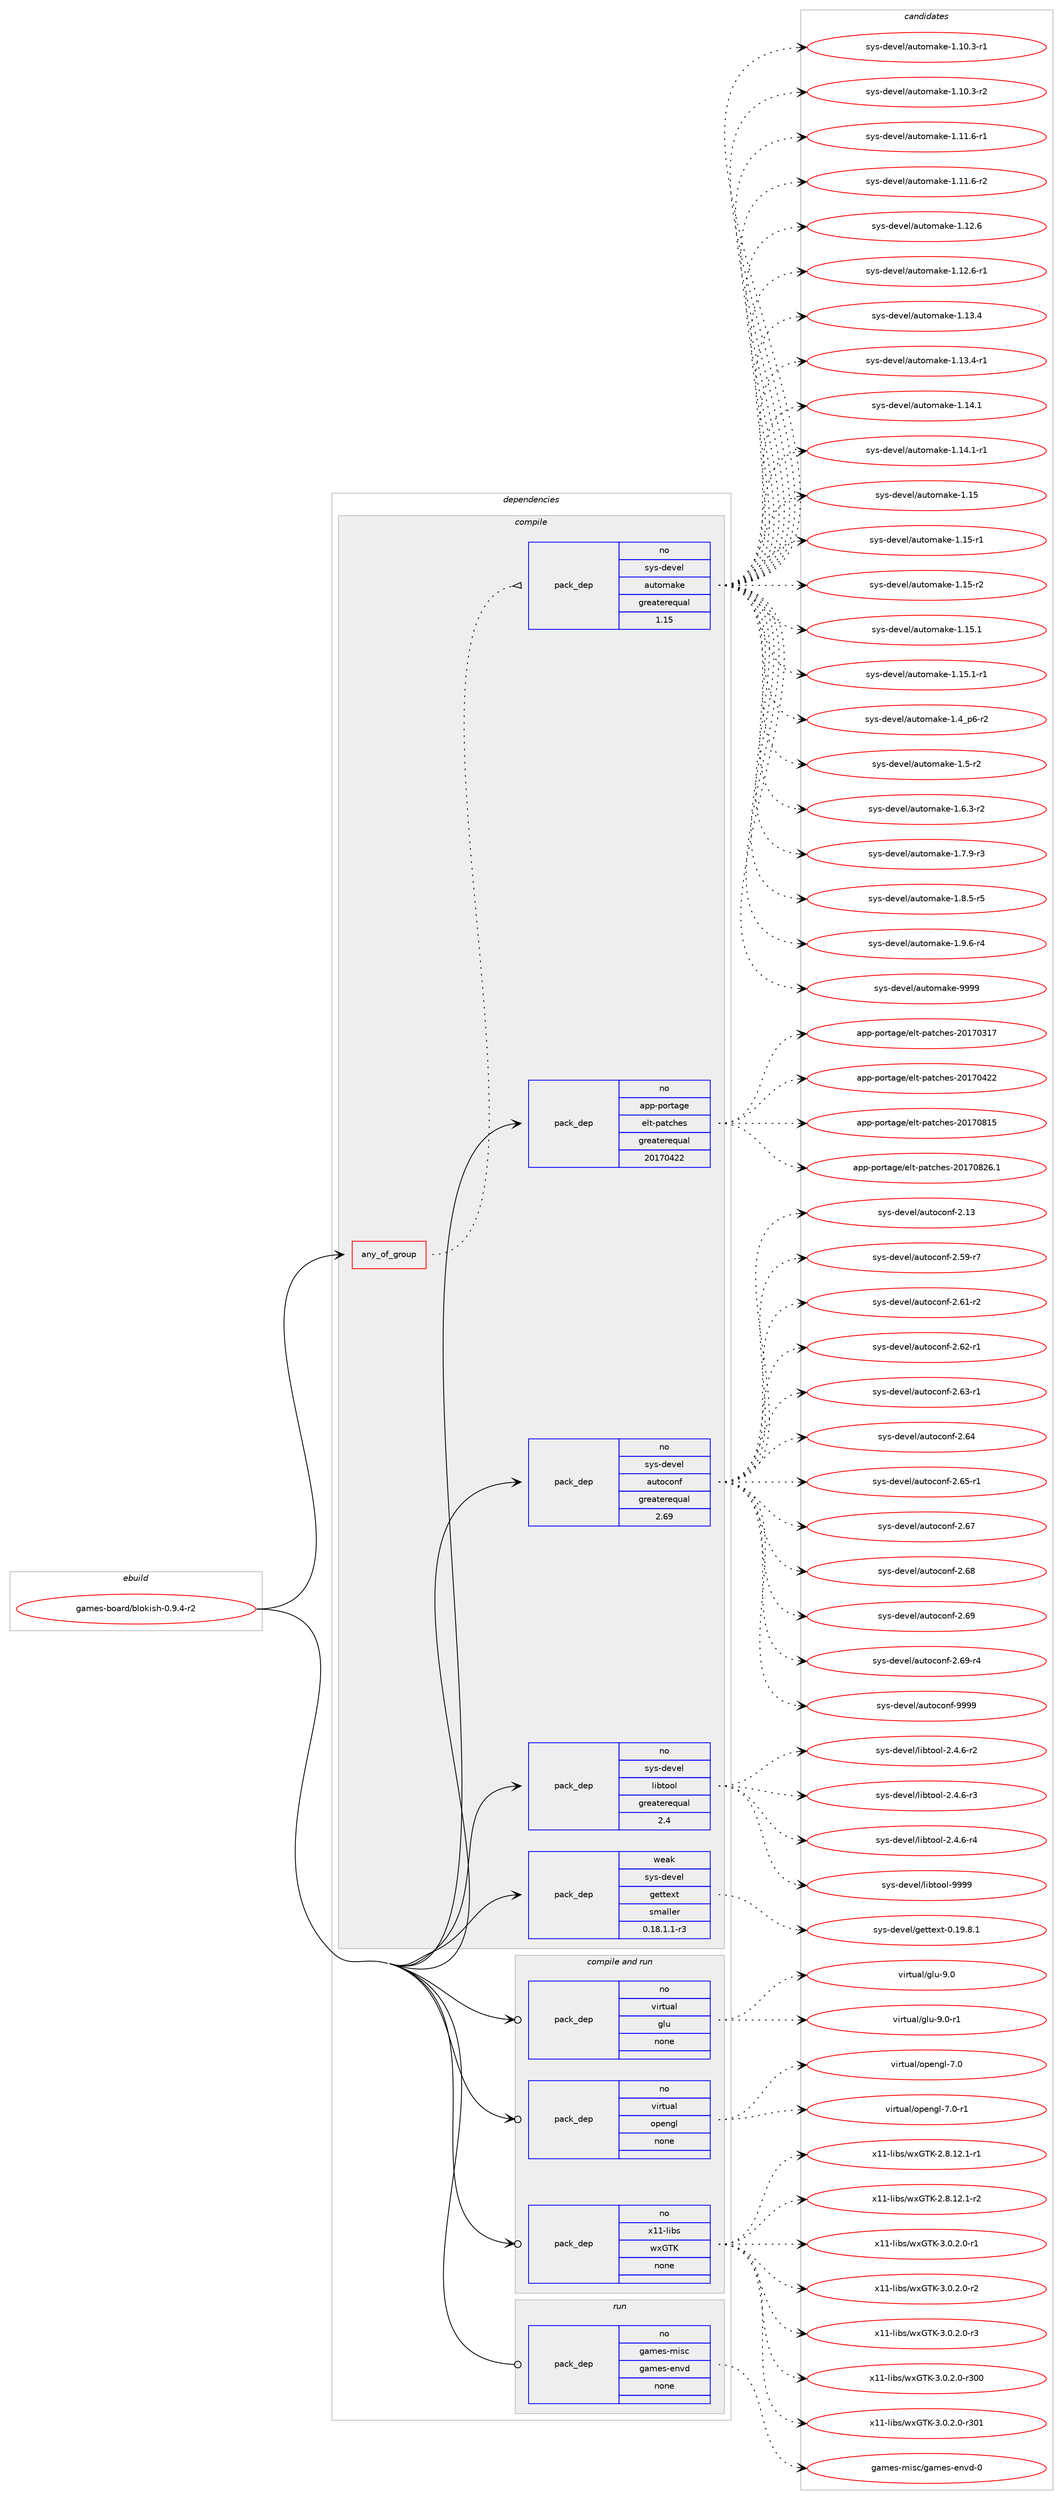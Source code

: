 digraph prolog {

# *************
# Graph options
# *************

newrank=true;
concentrate=true;
compound=true;
graph [rankdir=LR,fontname=Helvetica,fontsize=10,ranksep=1.5];#, ranksep=2.5, nodesep=0.2];
edge  [arrowhead=vee];
node  [fontname=Helvetica,fontsize=10];

# **********
# The ebuild
# **********

subgraph cluster_leftcol {
color=gray;
rank=same;
label=<<i>ebuild</i>>;
id [label="games-board/blokish-0.9.4-r2", color=red, width=4, href="../games-board/blokish-0.9.4-r2.svg"];
}

# ****************
# The dependencies
# ****************

subgraph cluster_midcol {
color=gray;
label=<<i>dependencies</i>>;
subgraph cluster_compile {
fillcolor="#eeeeee";
style=filled;
label=<<i>compile</i>>;
subgraph any4372 {
dependency294851 [label=<<TABLE BORDER="0" CELLBORDER="1" CELLSPACING="0" CELLPADDING="4"><TR><TD CELLPADDING="10">any_of_group</TD></TR></TABLE>>, shape=none, color=red];subgraph pack210682 {
dependency294852 [label=<<TABLE BORDER="0" CELLBORDER="1" CELLSPACING="0" CELLPADDING="4" WIDTH="220"><TR><TD ROWSPAN="6" CELLPADDING="30">pack_dep</TD></TR><TR><TD WIDTH="110">no</TD></TR><TR><TD>sys-devel</TD></TR><TR><TD>automake</TD></TR><TR><TD>greaterequal</TD></TR><TR><TD>1.15</TD></TR></TABLE>>, shape=none, color=blue];
}
dependency294851:e -> dependency294852:w [weight=20,style="dotted",arrowhead="oinv"];
}
id:e -> dependency294851:w [weight=20,style="solid",arrowhead="vee"];
subgraph pack210683 {
dependency294853 [label=<<TABLE BORDER="0" CELLBORDER="1" CELLSPACING="0" CELLPADDING="4" WIDTH="220"><TR><TD ROWSPAN="6" CELLPADDING="30">pack_dep</TD></TR><TR><TD WIDTH="110">no</TD></TR><TR><TD>app-portage</TD></TR><TR><TD>elt-patches</TD></TR><TR><TD>greaterequal</TD></TR><TR><TD>20170422</TD></TR></TABLE>>, shape=none, color=blue];
}
id:e -> dependency294853:w [weight=20,style="solid",arrowhead="vee"];
subgraph pack210684 {
dependency294854 [label=<<TABLE BORDER="0" CELLBORDER="1" CELLSPACING="0" CELLPADDING="4" WIDTH="220"><TR><TD ROWSPAN="6" CELLPADDING="30">pack_dep</TD></TR><TR><TD WIDTH="110">no</TD></TR><TR><TD>sys-devel</TD></TR><TR><TD>autoconf</TD></TR><TR><TD>greaterequal</TD></TR><TR><TD>2.69</TD></TR></TABLE>>, shape=none, color=blue];
}
id:e -> dependency294854:w [weight=20,style="solid",arrowhead="vee"];
subgraph pack210685 {
dependency294855 [label=<<TABLE BORDER="0" CELLBORDER="1" CELLSPACING="0" CELLPADDING="4" WIDTH="220"><TR><TD ROWSPAN="6" CELLPADDING="30">pack_dep</TD></TR><TR><TD WIDTH="110">no</TD></TR><TR><TD>sys-devel</TD></TR><TR><TD>libtool</TD></TR><TR><TD>greaterequal</TD></TR><TR><TD>2.4</TD></TR></TABLE>>, shape=none, color=blue];
}
id:e -> dependency294855:w [weight=20,style="solid",arrowhead="vee"];
subgraph pack210686 {
dependency294856 [label=<<TABLE BORDER="0" CELLBORDER="1" CELLSPACING="0" CELLPADDING="4" WIDTH="220"><TR><TD ROWSPAN="6" CELLPADDING="30">pack_dep</TD></TR><TR><TD WIDTH="110">weak</TD></TR><TR><TD>sys-devel</TD></TR><TR><TD>gettext</TD></TR><TR><TD>smaller</TD></TR><TR><TD>0.18.1.1-r3</TD></TR></TABLE>>, shape=none, color=blue];
}
id:e -> dependency294856:w [weight=20,style="solid",arrowhead="vee"];
}
subgraph cluster_compileandrun {
fillcolor="#eeeeee";
style=filled;
label=<<i>compile and run</i>>;
subgraph pack210687 {
dependency294857 [label=<<TABLE BORDER="0" CELLBORDER="1" CELLSPACING="0" CELLPADDING="4" WIDTH="220"><TR><TD ROWSPAN="6" CELLPADDING="30">pack_dep</TD></TR><TR><TD WIDTH="110">no</TD></TR><TR><TD>virtual</TD></TR><TR><TD>glu</TD></TR><TR><TD>none</TD></TR><TR><TD></TD></TR></TABLE>>, shape=none, color=blue];
}
id:e -> dependency294857:w [weight=20,style="solid",arrowhead="odotvee"];
subgraph pack210688 {
dependency294858 [label=<<TABLE BORDER="0" CELLBORDER="1" CELLSPACING="0" CELLPADDING="4" WIDTH="220"><TR><TD ROWSPAN="6" CELLPADDING="30">pack_dep</TD></TR><TR><TD WIDTH="110">no</TD></TR><TR><TD>virtual</TD></TR><TR><TD>opengl</TD></TR><TR><TD>none</TD></TR><TR><TD></TD></TR></TABLE>>, shape=none, color=blue];
}
id:e -> dependency294858:w [weight=20,style="solid",arrowhead="odotvee"];
subgraph pack210689 {
dependency294859 [label=<<TABLE BORDER="0" CELLBORDER="1" CELLSPACING="0" CELLPADDING="4" WIDTH="220"><TR><TD ROWSPAN="6" CELLPADDING="30">pack_dep</TD></TR><TR><TD WIDTH="110">no</TD></TR><TR><TD>x11-libs</TD></TR><TR><TD>wxGTK</TD></TR><TR><TD>none</TD></TR><TR><TD></TD></TR></TABLE>>, shape=none, color=blue];
}
id:e -> dependency294859:w [weight=20,style="solid",arrowhead="odotvee"];
}
subgraph cluster_run {
fillcolor="#eeeeee";
style=filled;
label=<<i>run</i>>;
subgraph pack210690 {
dependency294860 [label=<<TABLE BORDER="0" CELLBORDER="1" CELLSPACING="0" CELLPADDING="4" WIDTH="220"><TR><TD ROWSPAN="6" CELLPADDING="30">pack_dep</TD></TR><TR><TD WIDTH="110">no</TD></TR><TR><TD>games-misc</TD></TR><TR><TD>games-envd</TD></TR><TR><TD>none</TD></TR><TR><TD></TD></TR></TABLE>>, shape=none, color=blue];
}
id:e -> dependency294860:w [weight=20,style="solid",arrowhead="odot"];
}
}

# **************
# The candidates
# **************

subgraph cluster_choices {
rank=same;
color=gray;
label=<<i>candidates</i>>;

subgraph choice210682 {
color=black;
nodesep=1;
choice11512111545100101118101108479711711611110997107101454946494846514511449 [label="sys-devel/automake-1.10.3-r1", color=red, width=4,href="../sys-devel/automake-1.10.3-r1.svg"];
choice11512111545100101118101108479711711611110997107101454946494846514511450 [label="sys-devel/automake-1.10.3-r2", color=red, width=4,href="../sys-devel/automake-1.10.3-r2.svg"];
choice11512111545100101118101108479711711611110997107101454946494946544511449 [label="sys-devel/automake-1.11.6-r1", color=red, width=4,href="../sys-devel/automake-1.11.6-r1.svg"];
choice11512111545100101118101108479711711611110997107101454946494946544511450 [label="sys-devel/automake-1.11.6-r2", color=red, width=4,href="../sys-devel/automake-1.11.6-r2.svg"];
choice1151211154510010111810110847971171161111099710710145494649504654 [label="sys-devel/automake-1.12.6", color=red, width=4,href="../sys-devel/automake-1.12.6.svg"];
choice11512111545100101118101108479711711611110997107101454946495046544511449 [label="sys-devel/automake-1.12.6-r1", color=red, width=4,href="../sys-devel/automake-1.12.6-r1.svg"];
choice1151211154510010111810110847971171161111099710710145494649514652 [label="sys-devel/automake-1.13.4", color=red, width=4,href="../sys-devel/automake-1.13.4.svg"];
choice11512111545100101118101108479711711611110997107101454946495146524511449 [label="sys-devel/automake-1.13.4-r1", color=red, width=4,href="../sys-devel/automake-1.13.4-r1.svg"];
choice1151211154510010111810110847971171161111099710710145494649524649 [label="sys-devel/automake-1.14.1", color=red, width=4,href="../sys-devel/automake-1.14.1.svg"];
choice11512111545100101118101108479711711611110997107101454946495246494511449 [label="sys-devel/automake-1.14.1-r1", color=red, width=4,href="../sys-devel/automake-1.14.1-r1.svg"];
choice115121115451001011181011084797117116111109971071014549464953 [label="sys-devel/automake-1.15", color=red, width=4,href="../sys-devel/automake-1.15.svg"];
choice1151211154510010111810110847971171161111099710710145494649534511449 [label="sys-devel/automake-1.15-r1", color=red, width=4,href="../sys-devel/automake-1.15-r1.svg"];
choice1151211154510010111810110847971171161111099710710145494649534511450 [label="sys-devel/automake-1.15-r2", color=red, width=4,href="../sys-devel/automake-1.15-r2.svg"];
choice1151211154510010111810110847971171161111099710710145494649534649 [label="sys-devel/automake-1.15.1", color=red, width=4,href="../sys-devel/automake-1.15.1.svg"];
choice11512111545100101118101108479711711611110997107101454946495346494511449 [label="sys-devel/automake-1.15.1-r1", color=red, width=4,href="../sys-devel/automake-1.15.1-r1.svg"];
choice115121115451001011181011084797117116111109971071014549465295112544511450 [label="sys-devel/automake-1.4_p6-r2", color=red, width=4,href="../sys-devel/automake-1.4_p6-r2.svg"];
choice11512111545100101118101108479711711611110997107101454946534511450 [label="sys-devel/automake-1.5-r2", color=red, width=4,href="../sys-devel/automake-1.5-r2.svg"];
choice115121115451001011181011084797117116111109971071014549465446514511450 [label="sys-devel/automake-1.6.3-r2", color=red, width=4,href="../sys-devel/automake-1.6.3-r2.svg"];
choice115121115451001011181011084797117116111109971071014549465546574511451 [label="sys-devel/automake-1.7.9-r3", color=red, width=4,href="../sys-devel/automake-1.7.9-r3.svg"];
choice115121115451001011181011084797117116111109971071014549465646534511453 [label="sys-devel/automake-1.8.5-r5", color=red, width=4,href="../sys-devel/automake-1.8.5-r5.svg"];
choice115121115451001011181011084797117116111109971071014549465746544511452 [label="sys-devel/automake-1.9.6-r4", color=red, width=4,href="../sys-devel/automake-1.9.6-r4.svg"];
choice115121115451001011181011084797117116111109971071014557575757 [label="sys-devel/automake-9999", color=red, width=4,href="../sys-devel/automake-9999.svg"];
dependency294852:e -> choice11512111545100101118101108479711711611110997107101454946494846514511449:w [style=dotted,weight="100"];
dependency294852:e -> choice11512111545100101118101108479711711611110997107101454946494846514511450:w [style=dotted,weight="100"];
dependency294852:e -> choice11512111545100101118101108479711711611110997107101454946494946544511449:w [style=dotted,weight="100"];
dependency294852:e -> choice11512111545100101118101108479711711611110997107101454946494946544511450:w [style=dotted,weight="100"];
dependency294852:e -> choice1151211154510010111810110847971171161111099710710145494649504654:w [style=dotted,weight="100"];
dependency294852:e -> choice11512111545100101118101108479711711611110997107101454946495046544511449:w [style=dotted,weight="100"];
dependency294852:e -> choice1151211154510010111810110847971171161111099710710145494649514652:w [style=dotted,weight="100"];
dependency294852:e -> choice11512111545100101118101108479711711611110997107101454946495146524511449:w [style=dotted,weight="100"];
dependency294852:e -> choice1151211154510010111810110847971171161111099710710145494649524649:w [style=dotted,weight="100"];
dependency294852:e -> choice11512111545100101118101108479711711611110997107101454946495246494511449:w [style=dotted,weight="100"];
dependency294852:e -> choice115121115451001011181011084797117116111109971071014549464953:w [style=dotted,weight="100"];
dependency294852:e -> choice1151211154510010111810110847971171161111099710710145494649534511449:w [style=dotted,weight="100"];
dependency294852:e -> choice1151211154510010111810110847971171161111099710710145494649534511450:w [style=dotted,weight="100"];
dependency294852:e -> choice1151211154510010111810110847971171161111099710710145494649534649:w [style=dotted,weight="100"];
dependency294852:e -> choice11512111545100101118101108479711711611110997107101454946495346494511449:w [style=dotted,weight="100"];
dependency294852:e -> choice115121115451001011181011084797117116111109971071014549465295112544511450:w [style=dotted,weight="100"];
dependency294852:e -> choice11512111545100101118101108479711711611110997107101454946534511450:w [style=dotted,weight="100"];
dependency294852:e -> choice115121115451001011181011084797117116111109971071014549465446514511450:w [style=dotted,weight="100"];
dependency294852:e -> choice115121115451001011181011084797117116111109971071014549465546574511451:w [style=dotted,weight="100"];
dependency294852:e -> choice115121115451001011181011084797117116111109971071014549465646534511453:w [style=dotted,weight="100"];
dependency294852:e -> choice115121115451001011181011084797117116111109971071014549465746544511452:w [style=dotted,weight="100"];
dependency294852:e -> choice115121115451001011181011084797117116111109971071014557575757:w [style=dotted,weight="100"];
}
subgraph choice210683 {
color=black;
nodesep=1;
choice97112112451121111141169710310147101108116451129711699104101115455048495548514955 [label="app-portage/elt-patches-20170317", color=red, width=4,href="../app-portage/elt-patches-20170317.svg"];
choice97112112451121111141169710310147101108116451129711699104101115455048495548525050 [label="app-portage/elt-patches-20170422", color=red, width=4,href="../app-portage/elt-patches-20170422.svg"];
choice97112112451121111141169710310147101108116451129711699104101115455048495548564953 [label="app-portage/elt-patches-20170815", color=red, width=4,href="../app-portage/elt-patches-20170815.svg"];
choice971121124511211111411697103101471011081164511297116991041011154550484955485650544649 [label="app-portage/elt-patches-20170826.1", color=red, width=4,href="../app-portage/elt-patches-20170826.1.svg"];
dependency294853:e -> choice97112112451121111141169710310147101108116451129711699104101115455048495548514955:w [style=dotted,weight="100"];
dependency294853:e -> choice97112112451121111141169710310147101108116451129711699104101115455048495548525050:w [style=dotted,weight="100"];
dependency294853:e -> choice97112112451121111141169710310147101108116451129711699104101115455048495548564953:w [style=dotted,weight="100"];
dependency294853:e -> choice971121124511211111411697103101471011081164511297116991041011154550484955485650544649:w [style=dotted,weight="100"];
}
subgraph choice210684 {
color=black;
nodesep=1;
choice115121115451001011181011084797117116111991111101024550464951 [label="sys-devel/autoconf-2.13", color=red, width=4,href="../sys-devel/autoconf-2.13.svg"];
choice1151211154510010111810110847971171161119911111010245504653574511455 [label="sys-devel/autoconf-2.59-r7", color=red, width=4,href="../sys-devel/autoconf-2.59-r7.svg"];
choice1151211154510010111810110847971171161119911111010245504654494511450 [label="sys-devel/autoconf-2.61-r2", color=red, width=4,href="../sys-devel/autoconf-2.61-r2.svg"];
choice1151211154510010111810110847971171161119911111010245504654504511449 [label="sys-devel/autoconf-2.62-r1", color=red, width=4,href="../sys-devel/autoconf-2.62-r1.svg"];
choice1151211154510010111810110847971171161119911111010245504654514511449 [label="sys-devel/autoconf-2.63-r1", color=red, width=4,href="../sys-devel/autoconf-2.63-r1.svg"];
choice115121115451001011181011084797117116111991111101024550465452 [label="sys-devel/autoconf-2.64", color=red, width=4,href="../sys-devel/autoconf-2.64.svg"];
choice1151211154510010111810110847971171161119911111010245504654534511449 [label="sys-devel/autoconf-2.65-r1", color=red, width=4,href="../sys-devel/autoconf-2.65-r1.svg"];
choice115121115451001011181011084797117116111991111101024550465455 [label="sys-devel/autoconf-2.67", color=red, width=4,href="../sys-devel/autoconf-2.67.svg"];
choice115121115451001011181011084797117116111991111101024550465456 [label="sys-devel/autoconf-2.68", color=red, width=4,href="../sys-devel/autoconf-2.68.svg"];
choice115121115451001011181011084797117116111991111101024550465457 [label="sys-devel/autoconf-2.69", color=red, width=4,href="../sys-devel/autoconf-2.69.svg"];
choice1151211154510010111810110847971171161119911111010245504654574511452 [label="sys-devel/autoconf-2.69-r4", color=red, width=4,href="../sys-devel/autoconf-2.69-r4.svg"];
choice115121115451001011181011084797117116111991111101024557575757 [label="sys-devel/autoconf-9999", color=red, width=4,href="../sys-devel/autoconf-9999.svg"];
dependency294854:e -> choice115121115451001011181011084797117116111991111101024550464951:w [style=dotted,weight="100"];
dependency294854:e -> choice1151211154510010111810110847971171161119911111010245504653574511455:w [style=dotted,weight="100"];
dependency294854:e -> choice1151211154510010111810110847971171161119911111010245504654494511450:w [style=dotted,weight="100"];
dependency294854:e -> choice1151211154510010111810110847971171161119911111010245504654504511449:w [style=dotted,weight="100"];
dependency294854:e -> choice1151211154510010111810110847971171161119911111010245504654514511449:w [style=dotted,weight="100"];
dependency294854:e -> choice115121115451001011181011084797117116111991111101024550465452:w [style=dotted,weight="100"];
dependency294854:e -> choice1151211154510010111810110847971171161119911111010245504654534511449:w [style=dotted,weight="100"];
dependency294854:e -> choice115121115451001011181011084797117116111991111101024550465455:w [style=dotted,weight="100"];
dependency294854:e -> choice115121115451001011181011084797117116111991111101024550465456:w [style=dotted,weight="100"];
dependency294854:e -> choice115121115451001011181011084797117116111991111101024550465457:w [style=dotted,weight="100"];
dependency294854:e -> choice1151211154510010111810110847971171161119911111010245504654574511452:w [style=dotted,weight="100"];
dependency294854:e -> choice115121115451001011181011084797117116111991111101024557575757:w [style=dotted,weight="100"];
}
subgraph choice210685 {
color=black;
nodesep=1;
choice1151211154510010111810110847108105981161111111084550465246544511450 [label="sys-devel/libtool-2.4.6-r2", color=red, width=4,href="../sys-devel/libtool-2.4.6-r2.svg"];
choice1151211154510010111810110847108105981161111111084550465246544511451 [label="sys-devel/libtool-2.4.6-r3", color=red, width=4,href="../sys-devel/libtool-2.4.6-r3.svg"];
choice1151211154510010111810110847108105981161111111084550465246544511452 [label="sys-devel/libtool-2.4.6-r4", color=red, width=4,href="../sys-devel/libtool-2.4.6-r4.svg"];
choice1151211154510010111810110847108105981161111111084557575757 [label="sys-devel/libtool-9999", color=red, width=4,href="../sys-devel/libtool-9999.svg"];
dependency294855:e -> choice1151211154510010111810110847108105981161111111084550465246544511450:w [style=dotted,weight="100"];
dependency294855:e -> choice1151211154510010111810110847108105981161111111084550465246544511451:w [style=dotted,weight="100"];
dependency294855:e -> choice1151211154510010111810110847108105981161111111084550465246544511452:w [style=dotted,weight="100"];
dependency294855:e -> choice1151211154510010111810110847108105981161111111084557575757:w [style=dotted,weight="100"];
}
subgraph choice210686 {
color=black;
nodesep=1;
choice1151211154510010111810110847103101116116101120116454846495746564649 [label="sys-devel/gettext-0.19.8.1", color=red, width=4,href="../sys-devel/gettext-0.19.8.1.svg"];
dependency294856:e -> choice1151211154510010111810110847103101116116101120116454846495746564649:w [style=dotted,weight="100"];
}
subgraph choice210687 {
color=black;
nodesep=1;
choice118105114116117971084710310811745574648 [label="virtual/glu-9.0", color=red, width=4,href="../virtual/glu-9.0.svg"];
choice1181051141161179710847103108117455746484511449 [label="virtual/glu-9.0-r1", color=red, width=4,href="../virtual/glu-9.0-r1.svg"];
dependency294857:e -> choice118105114116117971084710310811745574648:w [style=dotted,weight="100"];
dependency294857:e -> choice1181051141161179710847103108117455746484511449:w [style=dotted,weight="100"];
}
subgraph choice210688 {
color=black;
nodesep=1;
choice118105114116117971084711111210111010310845554648 [label="virtual/opengl-7.0", color=red, width=4,href="../virtual/opengl-7.0.svg"];
choice1181051141161179710847111112101110103108455546484511449 [label="virtual/opengl-7.0-r1", color=red, width=4,href="../virtual/opengl-7.0-r1.svg"];
dependency294858:e -> choice118105114116117971084711111210111010310845554648:w [style=dotted,weight="100"];
dependency294858:e -> choice1181051141161179710847111112101110103108455546484511449:w [style=dotted,weight="100"];
}
subgraph choice210689 {
color=black;
nodesep=1;
choice12049494510810598115471191207184754550465646495046494511449 [label="x11-libs/wxGTK-2.8.12.1-r1", color=red, width=4,href="../x11-libs/wxGTK-2.8.12.1-r1.svg"];
choice12049494510810598115471191207184754550465646495046494511450 [label="x11-libs/wxGTK-2.8.12.1-r2", color=red, width=4,href="../x11-libs/wxGTK-2.8.12.1-r2.svg"];
choice120494945108105981154711912071847545514648465046484511449 [label="x11-libs/wxGTK-3.0.2.0-r1", color=red, width=4,href="../x11-libs/wxGTK-3.0.2.0-r1.svg"];
choice120494945108105981154711912071847545514648465046484511450 [label="x11-libs/wxGTK-3.0.2.0-r2", color=red, width=4,href="../x11-libs/wxGTK-3.0.2.0-r2.svg"];
choice120494945108105981154711912071847545514648465046484511451 [label="x11-libs/wxGTK-3.0.2.0-r3", color=red, width=4,href="../x11-libs/wxGTK-3.0.2.0-r3.svg"];
choice1204949451081059811547119120718475455146484650464845114514848 [label="x11-libs/wxGTK-3.0.2.0-r300", color=red, width=4,href="../x11-libs/wxGTK-3.0.2.0-r300.svg"];
choice1204949451081059811547119120718475455146484650464845114514849 [label="x11-libs/wxGTK-3.0.2.0-r301", color=red, width=4,href="../x11-libs/wxGTK-3.0.2.0-r301.svg"];
dependency294859:e -> choice12049494510810598115471191207184754550465646495046494511449:w [style=dotted,weight="100"];
dependency294859:e -> choice12049494510810598115471191207184754550465646495046494511450:w [style=dotted,weight="100"];
dependency294859:e -> choice120494945108105981154711912071847545514648465046484511449:w [style=dotted,weight="100"];
dependency294859:e -> choice120494945108105981154711912071847545514648465046484511450:w [style=dotted,weight="100"];
dependency294859:e -> choice120494945108105981154711912071847545514648465046484511451:w [style=dotted,weight="100"];
dependency294859:e -> choice1204949451081059811547119120718475455146484650464845114514848:w [style=dotted,weight="100"];
dependency294859:e -> choice1204949451081059811547119120718475455146484650464845114514849:w [style=dotted,weight="100"];
}
subgraph choice210690 {
color=black;
nodesep=1;
choice1039710910111545109105115994710397109101115451011101181004548 [label="games-misc/games-envd-0", color=red, width=4,href="../games-misc/games-envd-0.svg"];
dependency294860:e -> choice1039710910111545109105115994710397109101115451011101181004548:w [style=dotted,weight="100"];
}
}

}
